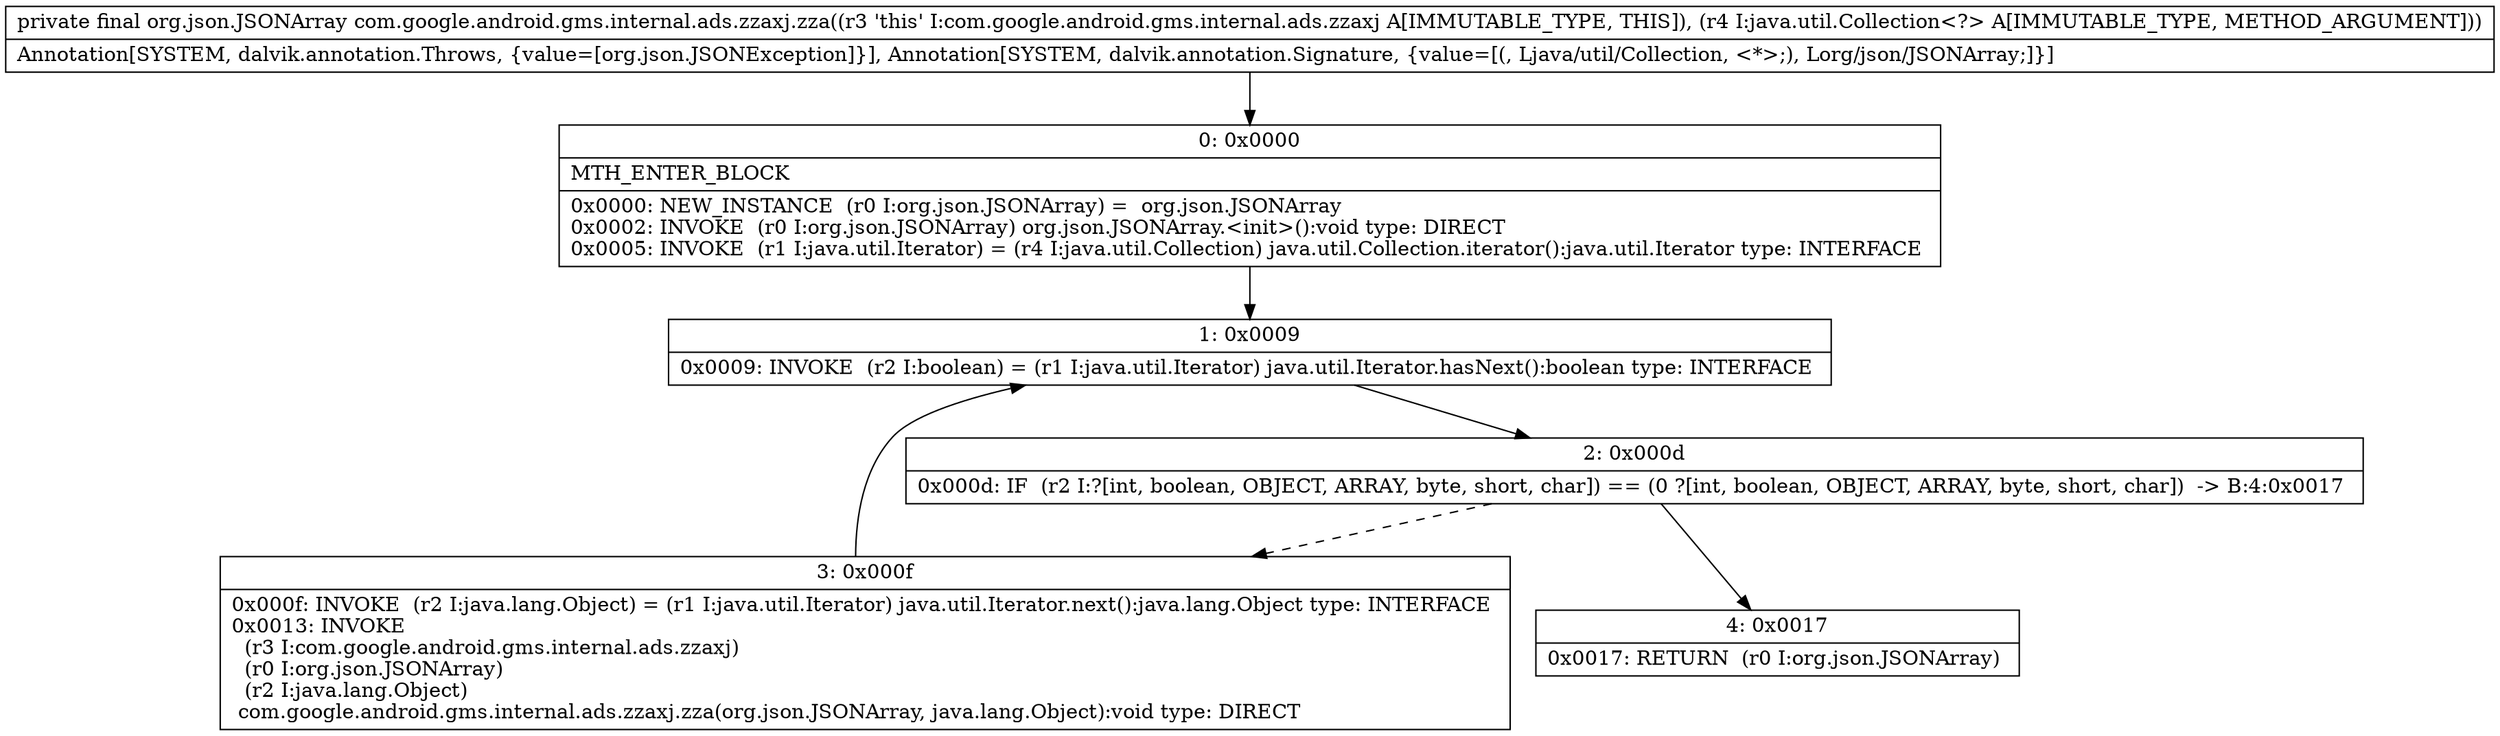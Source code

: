 digraph "CFG forcom.google.android.gms.internal.ads.zzaxj.zza(Ljava\/util\/Collection;)Lorg\/json\/JSONArray;" {
Node_0 [shape=record,label="{0\:\ 0x0000|MTH_ENTER_BLOCK\l|0x0000: NEW_INSTANCE  (r0 I:org.json.JSONArray) =  org.json.JSONArray \l0x0002: INVOKE  (r0 I:org.json.JSONArray) org.json.JSONArray.\<init\>():void type: DIRECT \l0x0005: INVOKE  (r1 I:java.util.Iterator) = (r4 I:java.util.Collection) java.util.Collection.iterator():java.util.Iterator type: INTERFACE \l}"];
Node_1 [shape=record,label="{1\:\ 0x0009|0x0009: INVOKE  (r2 I:boolean) = (r1 I:java.util.Iterator) java.util.Iterator.hasNext():boolean type: INTERFACE \l}"];
Node_2 [shape=record,label="{2\:\ 0x000d|0x000d: IF  (r2 I:?[int, boolean, OBJECT, ARRAY, byte, short, char]) == (0 ?[int, boolean, OBJECT, ARRAY, byte, short, char])  \-\> B:4:0x0017 \l}"];
Node_3 [shape=record,label="{3\:\ 0x000f|0x000f: INVOKE  (r2 I:java.lang.Object) = (r1 I:java.util.Iterator) java.util.Iterator.next():java.lang.Object type: INTERFACE \l0x0013: INVOKE  \l  (r3 I:com.google.android.gms.internal.ads.zzaxj)\l  (r0 I:org.json.JSONArray)\l  (r2 I:java.lang.Object)\l com.google.android.gms.internal.ads.zzaxj.zza(org.json.JSONArray, java.lang.Object):void type: DIRECT \l}"];
Node_4 [shape=record,label="{4\:\ 0x0017|0x0017: RETURN  (r0 I:org.json.JSONArray) \l}"];
MethodNode[shape=record,label="{private final org.json.JSONArray com.google.android.gms.internal.ads.zzaxj.zza((r3 'this' I:com.google.android.gms.internal.ads.zzaxj A[IMMUTABLE_TYPE, THIS]), (r4 I:java.util.Collection\<?\> A[IMMUTABLE_TYPE, METHOD_ARGUMENT]))  | Annotation[SYSTEM, dalvik.annotation.Throws, \{value=[org.json.JSONException]\}], Annotation[SYSTEM, dalvik.annotation.Signature, \{value=[(, Ljava\/util\/Collection, \<*\>;), Lorg\/json\/JSONArray;]\}]\l}"];
MethodNode -> Node_0;
Node_0 -> Node_1;
Node_1 -> Node_2;
Node_2 -> Node_3[style=dashed];
Node_2 -> Node_4;
Node_3 -> Node_1;
}

